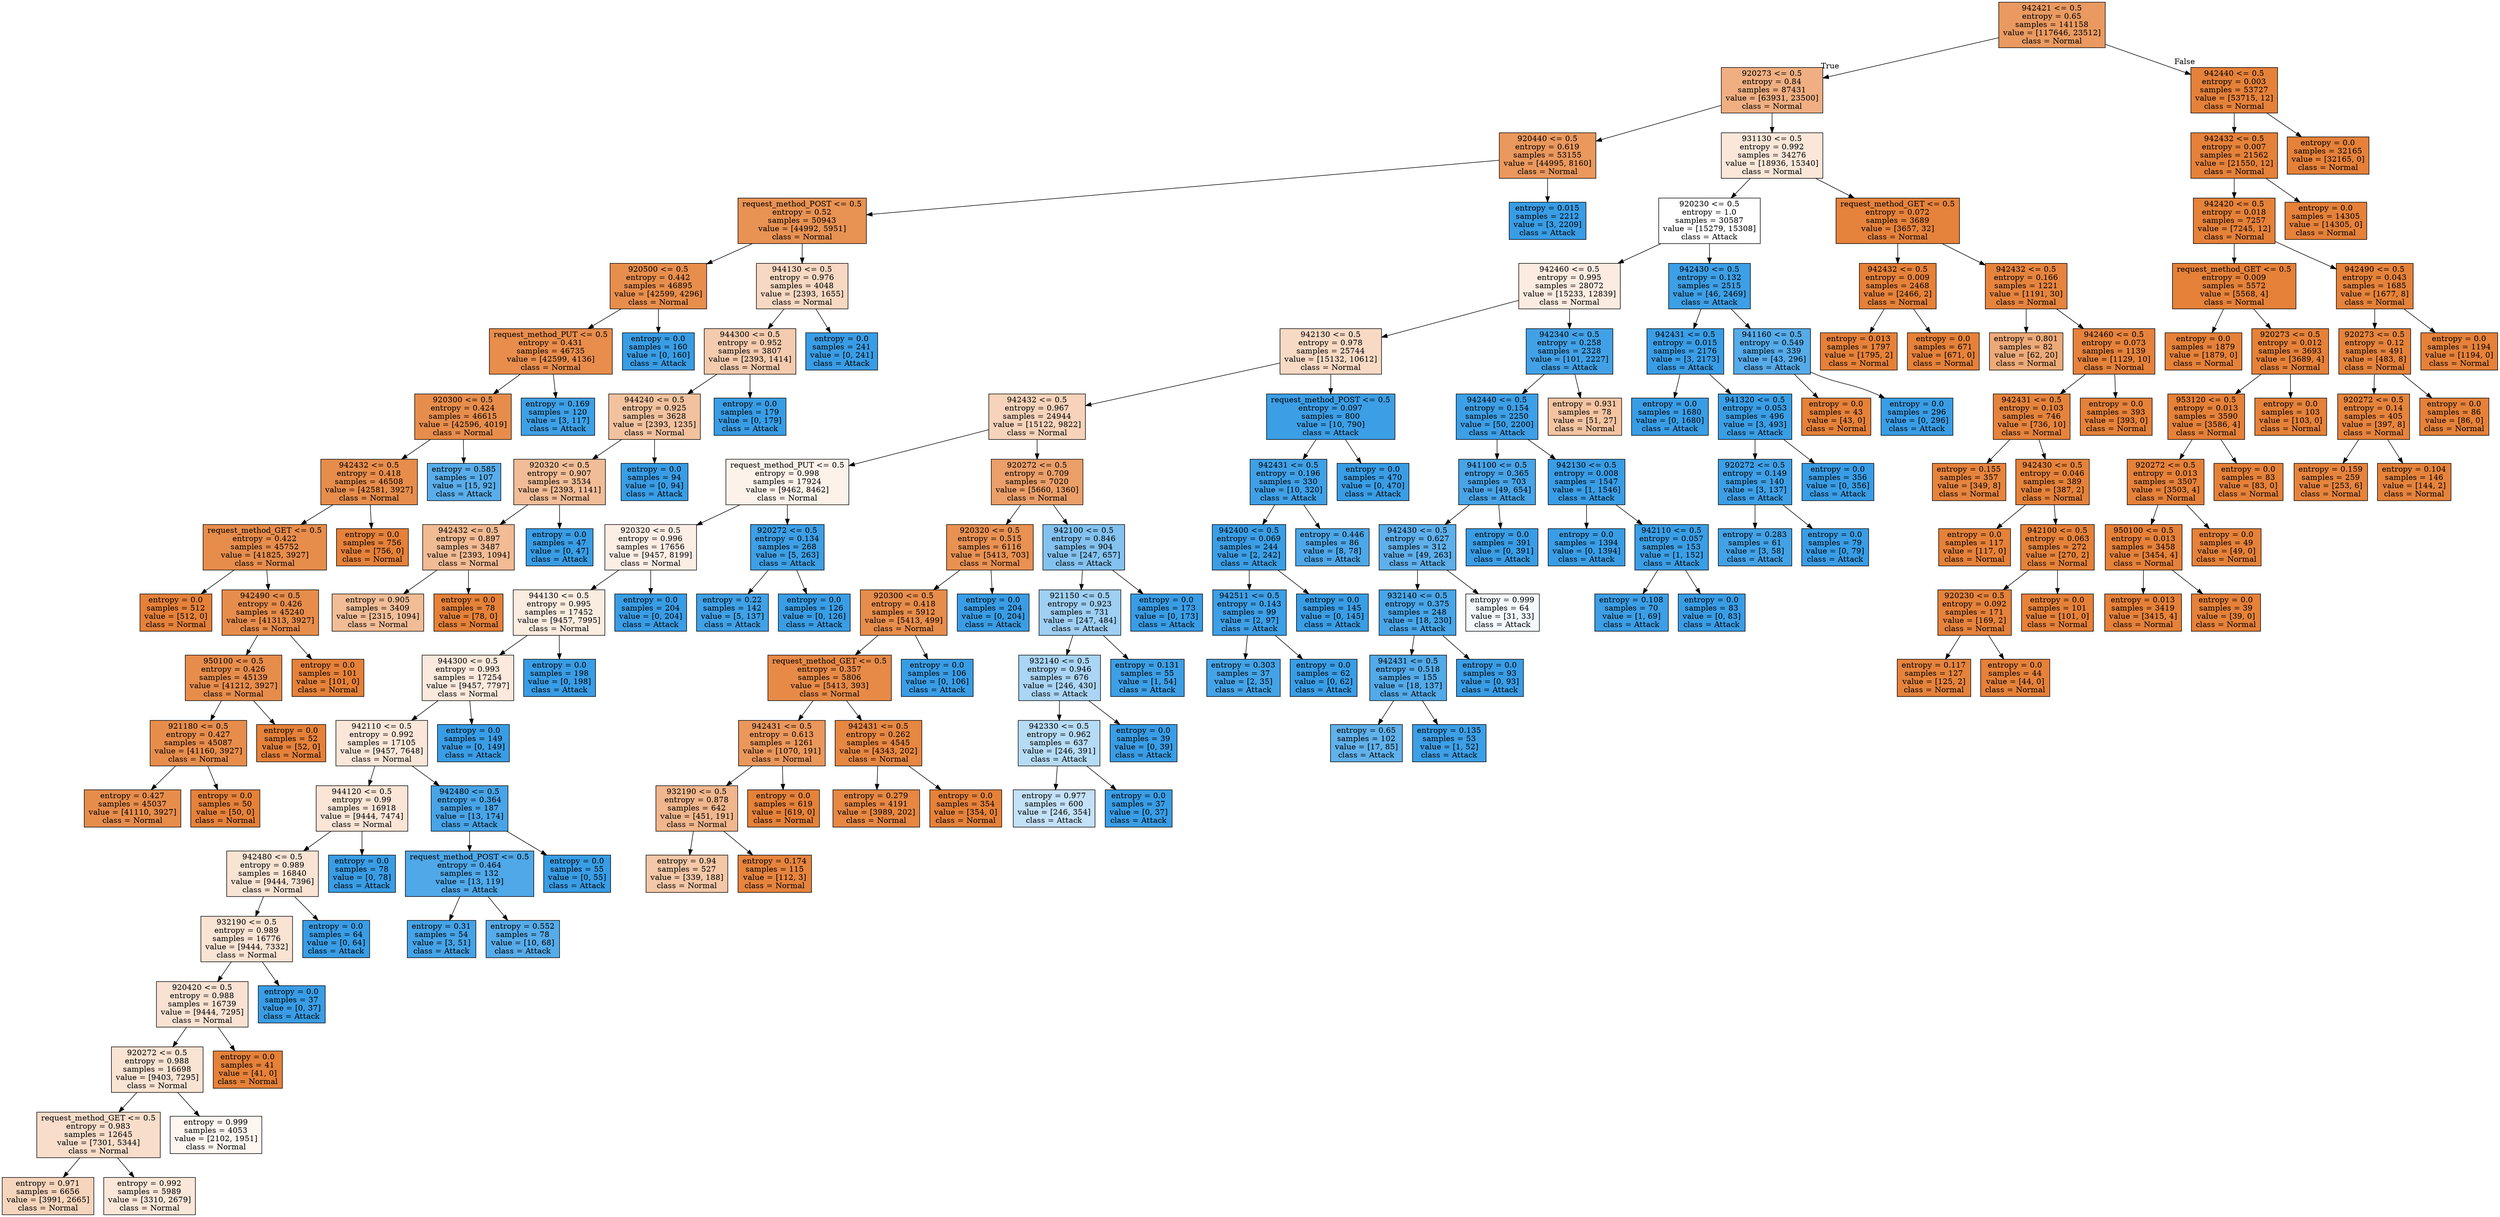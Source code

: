 digraph Tree {
node [shape=box, style="filled", color="black"] ;
0 [label="942421 <= 0.5\nentropy = 0.65\nsamples = 141158\nvalue = [117646, 23512]\nclass = Normal", fillcolor="#ea9a61"] ;
1 [label="920273 <= 0.5\nentropy = 0.84\nsamples = 87431\nvalue = [63931, 23500]\nclass = Normal", fillcolor="#efaf82"] ;
0 -> 1 [labeldistance=2.5, labelangle=45, headlabel="True"] ;
2 [label="920440 <= 0.5\nentropy = 0.619\nsamples = 53155\nvalue = [44995, 8160]\nclass = Normal", fillcolor="#ea985d"] ;
1 -> 2 ;
3 [label="request_method_POST <= 0.5\nentropy = 0.52\nsamples = 50943\nvalue = [44992, 5951]\nclass = Normal", fillcolor="#e89253"] ;
2 -> 3 ;
4 [label="920500 <= 0.5\nentropy = 0.442\nsamples = 46895\nvalue = [42599, 4296]\nclass = Normal", fillcolor="#e88e4d"] ;
3 -> 4 ;
5 [label="request_method_PUT <= 0.5\nentropy = 0.431\nsamples = 46735\nvalue = [42599, 4136]\nclass = Normal", fillcolor="#e88d4c"] ;
4 -> 5 ;
6 [label="920300 <= 0.5\nentropy = 0.424\nsamples = 46615\nvalue = [42596, 4019]\nclass = Normal", fillcolor="#e78d4c"] ;
5 -> 6 ;
7 [label="942432 <= 0.5\nentropy = 0.418\nsamples = 46508\nvalue = [42581, 3927]\nclass = Normal", fillcolor="#e78d4b"] ;
6 -> 7 ;
8 [label="request_method_GET <= 0.5\nentropy = 0.422\nsamples = 45752\nvalue = [41825, 3927]\nclass = Normal", fillcolor="#e78d4c"] ;
7 -> 8 ;
9 [label="entropy = 0.0\nsamples = 512\nvalue = [512, 0]\nclass = Normal", fillcolor="#e58139"] ;
8 -> 9 ;
10 [label="942490 <= 0.5\nentropy = 0.426\nsamples = 45240\nvalue = [41313, 3927]\nclass = Normal", fillcolor="#e78d4c"] ;
8 -> 10 ;
11 [label="950100 <= 0.5\nentropy = 0.426\nsamples = 45139\nvalue = [41212, 3927]\nclass = Normal", fillcolor="#e78d4c"] ;
10 -> 11 ;
12 [label="921180 <= 0.5\nentropy = 0.427\nsamples = 45087\nvalue = [41160, 3927]\nclass = Normal", fillcolor="#e78d4c"] ;
11 -> 12 ;
13 [label="entropy = 0.427\nsamples = 45037\nvalue = [41110, 3927]\nclass = Normal", fillcolor="#e78d4c"] ;
12 -> 13 ;
14 [label="entropy = 0.0\nsamples = 50\nvalue = [50, 0]\nclass = Normal", fillcolor="#e58139"] ;
12 -> 14 ;
15 [label="entropy = 0.0\nsamples = 52\nvalue = [52, 0]\nclass = Normal", fillcolor="#e58139"] ;
11 -> 15 ;
16 [label="entropy = 0.0\nsamples = 101\nvalue = [101, 0]\nclass = Normal", fillcolor="#e58139"] ;
10 -> 16 ;
17 [label="entropy = 0.0\nsamples = 756\nvalue = [756, 0]\nclass = Normal", fillcolor="#e58139"] ;
7 -> 17 ;
18 [label="entropy = 0.585\nsamples = 107\nvalue = [15, 92]\nclass = Attack", fillcolor="#59ade9"] ;
6 -> 18 ;
19 [label="entropy = 0.169\nsamples = 120\nvalue = [3, 117]\nclass = Attack", fillcolor="#3ea0e6"] ;
5 -> 19 ;
20 [label="entropy = 0.0\nsamples = 160\nvalue = [0, 160]\nclass = Attack", fillcolor="#399de5"] ;
4 -> 20 ;
21 [label="944130 <= 0.5\nentropy = 0.976\nsamples = 4048\nvalue = [2393, 1655]\nclass = Normal", fillcolor="#f7d8c2"] ;
3 -> 21 ;
22 [label="944300 <= 0.5\nentropy = 0.952\nsamples = 3807\nvalue = [2393, 1414]\nclass = Normal", fillcolor="#f4cbae"] ;
21 -> 22 ;
23 [label="944240 <= 0.5\nentropy = 0.925\nsamples = 3628\nvalue = [2393, 1235]\nclass = Normal", fillcolor="#f2c29f"] ;
22 -> 23 ;
24 [label="920320 <= 0.5\nentropy = 0.907\nsamples = 3534\nvalue = [2393, 1141]\nclass = Normal", fillcolor="#f1bd97"] ;
23 -> 24 ;
25 [label="942432 <= 0.5\nentropy = 0.897\nsamples = 3487\nvalue = [2393, 1094]\nclass = Normal", fillcolor="#f1bb94"] ;
24 -> 25 ;
26 [label="entropy = 0.905\nsamples = 3409\nvalue = [2315, 1094]\nclass = Normal", fillcolor="#f1bd97"] ;
25 -> 26 ;
27 [label="entropy = 0.0\nsamples = 78\nvalue = [78, 0]\nclass = Normal", fillcolor="#e58139"] ;
25 -> 27 ;
28 [label="entropy = 0.0\nsamples = 47\nvalue = [0, 47]\nclass = Attack", fillcolor="#399de5"] ;
24 -> 28 ;
29 [label="entropy = 0.0\nsamples = 94\nvalue = [0, 94]\nclass = Attack", fillcolor="#399de5"] ;
23 -> 29 ;
30 [label="entropy = 0.0\nsamples = 179\nvalue = [0, 179]\nclass = Attack", fillcolor="#399de5"] ;
22 -> 30 ;
31 [label="entropy = 0.0\nsamples = 241\nvalue = [0, 241]\nclass = Attack", fillcolor="#399de5"] ;
21 -> 31 ;
32 [label="entropy = 0.015\nsamples = 2212\nvalue = [3, 2209]\nclass = Attack", fillcolor="#399de5"] ;
2 -> 32 ;
33 [label="931130 <= 0.5\nentropy = 0.992\nsamples = 34276\nvalue = [18936, 15340]\nclass = Normal", fillcolor="#fae7d9"] ;
1 -> 33 ;
34 [label="920230 <= 0.5\nentropy = 1.0\nsamples = 30587\nvalue = [15279, 15308]\nclass = Attack", fillcolor="#ffffff"] ;
33 -> 34 ;
35 [label="942460 <= 0.5\nentropy = 0.995\nsamples = 28072\nvalue = [15233, 12839]\nclass = Normal", fillcolor="#fbebe0"] ;
34 -> 35 ;
36 [label="942130 <= 0.5\nentropy = 0.978\nsamples = 25744\nvalue = [15132, 10612]\nclass = Normal", fillcolor="#f7d9c4"] ;
35 -> 36 ;
37 [label="942432 <= 0.5\nentropy = 0.967\nsamples = 24944\nvalue = [15122, 9822]\nclass = Normal", fillcolor="#f6d3ba"] ;
36 -> 37 ;
38 [label="request_method_PUT <= 0.5\nentropy = 0.998\nsamples = 17924\nvalue = [9462, 8462]\nclass = Normal", fillcolor="#fcf2ea"] ;
37 -> 38 ;
39 [label="920320 <= 0.5\nentropy = 0.996\nsamples = 17656\nvalue = [9457, 8199]\nclass = Normal", fillcolor="#fceee5"] ;
38 -> 39 ;
40 [label="944130 <= 0.5\nentropy = 0.995\nsamples = 17452\nvalue = [9457, 7995]\nclass = Normal", fillcolor="#fbece0"] ;
39 -> 40 ;
41 [label="944300 <= 0.5\nentropy = 0.993\nsamples = 17254\nvalue = [9457, 7797]\nclass = Normal", fillcolor="#fae9dc"] ;
40 -> 41 ;
42 [label="942110 <= 0.5\nentropy = 0.992\nsamples = 17105\nvalue = [9457, 7648]\nclass = Normal", fillcolor="#fae7d9"] ;
41 -> 42 ;
43 [label="944120 <= 0.5\nentropy = 0.99\nsamples = 16918\nvalue = [9444, 7474]\nclass = Normal", fillcolor="#fae5d6"] ;
42 -> 43 ;
44 [label="942480 <= 0.5\nentropy = 0.989\nsamples = 16840\nvalue = [9444, 7396]\nclass = Normal", fillcolor="#f9e4d4"] ;
43 -> 44 ;
45 [label="932190 <= 0.5\nentropy = 0.989\nsamples = 16776\nvalue = [9444, 7332]\nclass = Normal", fillcolor="#f9e3d3"] ;
44 -> 45 ;
46 [label="920420 <= 0.5\nentropy = 0.988\nsamples = 16739\nvalue = [9444, 7295]\nclass = Normal", fillcolor="#f9e2d2"] ;
45 -> 46 ;
47 [label="920272 <= 0.5\nentropy = 0.988\nsamples = 16698\nvalue = [9403, 7295]\nclass = Normal", fillcolor="#f9e3d3"] ;
46 -> 47 ;
48 [label="request_method_GET <= 0.5\nentropy = 0.983\nsamples = 12645\nvalue = [7301, 5344]\nclass = Normal", fillcolor="#f8ddca"] ;
47 -> 48 ;
49 [label="entropy = 0.971\nsamples = 6656\nvalue = [3991, 2665]\nclass = Normal", fillcolor="#f6d5bd"] ;
48 -> 49 ;
50 [label="entropy = 0.992\nsamples = 5989\nvalue = [3310, 2679]\nclass = Normal", fillcolor="#fae7d9"] ;
48 -> 50 ;
51 [label="entropy = 0.999\nsamples = 4053\nvalue = [2102, 1951]\nclass = Normal", fillcolor="#fdf6f1"] ;
47 -> 51 ;
52 [label="entropy = 0.0\nsamples = 41\nvalue = [41, 0]\nclass = Normal", fillcolor="#e58139"] ;
46 -> 52 ;
53 [label="entropy = 0.0\nsamples = 37\nvalue = [0, 37]\nclass = Attack", fillcolor="#399de5"] ;
45 -> 53 ;
54 [label="entropy = 0.0\nsamples = 64\nvalue = [0, 64]\nclass = Attack", fillcolor="#399de5"] ;
44 -> 54 ;
55 [label="entropy = 0.0\nsamples = 78\nvalue = [0, 78]\nclass = Attack", fillcolor="#399de5"] ;
43 -> 55 ;
56 [label="942480 <= 0.5\nentropy = 0.364\nsamples = 187\nvalue = [13, 174]\nclass = Attack", fillcolor="#48a4e7"] ;
42 -> 56 ;
57 [label="request_method_POST <= 0.5\nentropy = 0.464\nsamples = 132\nvalue = [13, 119]\nclass = Attack", fillcolor="#4fa8e8"] ;
56 -> 57 ;
58 [label="entropy = 0.31\nsamples = 54\nvalue = [3, 51]\nclass = Attack", fillcolor="#45a3e7"] ;
57 -> 58 ;
59 [label="entropy = 0.552\nsamples = 78\nvalue = [10, 68]\nclass = Attack", fillcolor="#56abe9"] ;
57 -> 59 ;
60 [label="entropy = 0.0\nsamples = 55\nvalue = [0, 55]\nclass = Attack", fillcolor="#399de5"] ;
56 -> 60 ;
61 [label="entropy = 0.0\nsamples = 149\nvalue = [0, 149]\nclass = Attack", fillcolor="#399de5"] ;
41 -> 61 ;
62 [label="entropy = 0.0\nsamples = 198\nvalue = [0, 198]\nclass = Attack", fillcolor="#399de5"] ;
40 -> 62 ;
63 [label="entropy = 0.0\nsamples = 204\nvalue = [0, 204]\nclass = Attack", fillcolor="#399de5"] ;
39 -> 63 ;
64 [label="920272 <= 0.5\nentropy = 0.134\nsamples = 268\nvalue = [5, 263]\nclass = Attack", fillcolor="#3d9fe5"] ;
38 -> 64 ;
65 [label="entropy = 0.22\nsamples = 142\nvalue = [5, 137]\nclass = Attack", fillcolor="#40a1e6"] ;
64 -> 65 ;
66 [label="entropy = 0.0\nsamples = 126\nvalue = [0, 126]\nclass = Attack", fillcolor="#399de5"] ;
64 -> 66 ;
67 [label="920272 <= 0.5\nentropy = 0.709\nsamples = 7020\nvalue = [5660, 1360]\nclass = Normal", fillcolor="#eb9f69"] ;
37 -> 67 ;
68 [label="920320 <= 0.5\nentropy = 0.515\nsamples = 6116\nvalue = [5413, 703]\nclass = Normal", fillcolor="#e89153"] ;
67 -> 68 ;
69 [label="920300 <= 0.5\nentropy = 0.418\nsamples = 5912\nvalue = [5413, 499]\nclass = Normal", fillcolor="#e78d4b"] ;
68 -> 69 ;
70 [label="request_method_GET <= 0.5\nentropy = 0.357\nsamples = 5806\nvalue = [5413, 393]\nclass = Normal", fillcolor="#e78a47"] ;
69 -> 70 ;
71 [label="942431 <= 0.5\nentropy = 0.613\nsamples = 1261\nvalue = [1070, 191]\nclass = Normal", fillcolor="#ea975c"] ;
70 -> 71 ;
72 [label="932190 <= 0.5\nentropy = 0.878\nsamples = 642\nvalue = [451, 191]\nclass = Normal", fillcolor="#f0b68d"] ;
71 -> 72 ;
73 [label="entropy = 0.94\nsamples = 527\nvalue = [339, 188]\nclass = Normal", fillcolor="#f3c7a7"] ;
72 -> 73 ;
74 [label="entropy = 0.174\nsamples = 115\nvalue = [112, 3]\nclass = Normal", fillcolor="#e6843e"] ;
72 -> 74 ;
75 [label="entropy = 0.0\nsamples = 619\nvalue = [619, 0]\nclass = Normal", fillcolor="#e58139"] ;
71 -> 75 ;
76 [label="942431 <= 0.5\nentropy = 0.262\nsamples = 4545\nvalue = [4343, 202]\nclass = Normal", fillcolor="#e68742"] ;
70 -> 76 ;
77 [label="entropy = 0.279\nsamples = 4191\nvalue = [3989, 202]\nclass = Normal", fillcolor="#e68743"] ;
76 -> 77 ;
78 [label="entropy = 0.0\nsamples = 354\nvalue = [354, 0]\nclass = Normal", fillcolor="#e58139"] ;
76 -> 78 ;
79 [label="entropy = 0.0\nsamples = 106\nvalue = [0, 106]\nclass = Attack", fillcolor="#399de5"] ;
69 -> 79 ;
80 [label="entropy = 0.0\nsamples = 204\nvalue = [0, 204]\nclass = Attack", fillcolor="#399de5"] ;
68 -> 80 ;
81 [label="942100 <= 0.5\nentropy = 0.846\nsamples = 904\nvalue = [247, 657]\nclass = Attack", fillcolor="#83c2ef"] ;
67 -> 81 ;
82 [label="921150 <= 0.5\nentropy = 0.923\nsamples = 731\nvalue = [247, 484]\nclass = Attack", fillcolor="#9ecff2"] ;
81 -> 82 ;
83 [label="932140 <= 0.5\nentropy = 0.946\nsamples = 676\nvalue = [246, 430]\nclass = Attack", fillcolor="#aad5f4"] ;
82 -> 83 ;
84 [label="942330 <= 0.5\nentropy = 0.962\nsamples = 637\nvalue = [246, 391]\nclass = Attack", fillcolor="#b6dbf5"] ;
83 -> 84 ;
85 [label="entropy = 0.977\nsamples = 600\nvalue = [246, 354]\nclass = Attack", fillcolor="#c3e1f7"] ;
84 -> 85 ;
86 [label="entropy = 0.0\nsamples = 37\nvalue = [0, 37]\nclass = Attack", fillcolor="#399de5"] ;
84 -> 86 ;
87 [label="entropy = 0.0\nsamples = 39\nvalue = [0, 39]\nclass = Attack", fillcolor="#399de5"] ;
83 -> 87 ;
88 [label="entropy = 0.131\nsamples = 55\nvalue = [1, 54]\nclass = Attack", fillcolor="#3d9fe5"] ;
82 -> 88 ;
89 [label="entropy = 0.0\nsamples = 173\nvalue = [0, 173]\nclass = Attack", fillcolor="#399de5"] ;
81 -> 89 ;
90 [label="request_method_POST <= 0.5\nentropy = 0.097\nsamples = 800\nvalue = [10, 790]\nclass = Attack", fillcolor="#3c9ee5"] ;
36 -> 90 ;
91 [label="942431 <= 0.5\nentropy = 0.196\nsamples = 330\nvalue = [10, 320]\nclass = Attack", fillcolor="#3fa0e6"] ;
90 -> 91 ;
92 [label="942400 <= 0.5\nentropy = 0.069\nsamples = 244\nvalue = [2, 242]\nclass = Attack", fillcolor="#3b9ee5"] ;
91 -> 92 ;
93 [label="942511 <= 0.5\nentropy = 0.143\nsamples = 99\nvalue = [2, 97]\nclass = Attack", fillcolor="#3d9fe6"] ;
92 -> 93 ;
94 [label="entropy = 0.303\nsamples = 37\nvalue = [2, 35]\nclass = Attack", fillcolor="#44a3e6"] ;
93 -> 94 ;
95 [label="entropy = 0.0\nsamples = 62\nvalue = [0, 62]\nclass = Attack", fillcolor="#399de5"] ;
93 -> 95 ;
96 [label="entropy = 0.0\nsamples = 145\nvalue = [0, 145]\nclass = Attack", fillcolor="#399de5"] ;
92 -> 96 ;
97 [label="entropy = 0.446\nsamples = 86\nvalue = [8, 78]\nclass = Attack", fillcolor="#4da7e8"] ;
91 -> 97 ;
98 [label="entropy = 0.0\nsamples = 470\nvalue = [0, 470]\nclass = Attack", fillcolor="#399de5"] ;
90 -> 98 ;
99 [label="942340 <= 0.5\nentropy = 0.258\nsamples = 2328\nvalue = [101, 2227]\nclass = Attack", fillcolor="#42a1e6"] ;
35 -> 99 ;
100 [label="942440 <= 0.5\nentropy = 0.154\nsamples = 2250\nvalue = [50, 2200]\nclass = Attack", fillcolor="#3d9fe6"] ;
99 -> 100 ;
101 [label="941100 <= 0.5\nentropy = 0.365\nsamples = 703\nvalue = [49, 654]\nclass = Attack", fillcolor="#48a4e7"] ;
100 -> 101 ;
102 [label="942430 <= 0.5\nentropy = 0.627\nsamples = 312\nvalue = [49, 263]\nclass = Attack", fillcolor="#5eafea"] ;
101 -> 102 ;
103 [label="932140 <= 0.5\nentropy = 0.375\nsamples = 248\nvalue = [18, 230]\nclass = Attack", fillcolor="#48a5e7"] ;
102 -> 103 ;
104 [label="942431 <= 0.5\nentropy = 0.518\nsamples = 155\nvalue = [18, 137]\nclass = Attack", fillcolor="#53aae8"] ;
103 -> 104 ;
105 [label="entropy = 0.65\nsamples = 102\nvalue = [17, 85]\nclass = Attack", fillcolor="#61b1ea"] ;
104 -> 105 ;
106 [label="entropy = 0.135\nsamples = 53\nvalue = [1, 52]\nclass = Attack", fillcolor="#3d9fe6"] ;
104 -> 106 ;
107 [label="entropy = 0.0\nsamples = 93\nvalue = [0, 93]\nclass = Attack", fillcolor="#399de5"] ;
103 -> 107 ;
108 [label="entropy = 0.999\nsamples = 64\nvalue = [31, 33]\nclass = Attack", fillcolor="#f3f9fd"] ;
102 -> 108 ;
109 [label="entropy = 0.0\nsamples = 391\nvalue = [0, 391]\nclass = Attack", fillcolor="#399de5"] ;
101 -> 109 ;
110 [label="942130 <= 0.5\nentropy = 0.008\nsamples = 1547\nvalue = [1, 1546]\nclass = Attack", fillcolor="#399de5"] ;
100 -> 110 ;
111 [label="entropy = 0.0\nsamples = 1394\nvalue = [0, 1394]\nclass = Attack", fillcolor="#399de5"] ;
110 -> 111 ;
112 [label="942110 <= 0.5\nentropy = 0.057\nsamples = 153\nvalue = [1, 152]\nclass = Attack", fillcolor="#3a9ee5"] ;
110 -> 112 ;
113 [label="entropy = 0.108\nsamples = 70\nvalue = [1, 69]\nclass = Attack", fillcolor="#3c9ee5"] ;
112 -> 113 ;
114 [label="entropy = 0.0\nsamples = 83\nvalue = [0, 83]\nclass = Attack", fillcolor="#399de5"] ;
112 -> 114 ;
115 [label="entropy = 0.931\nsamples = 78\nvalue = [51, 27]\nclass = Normal", fillcolor="#f3c4a2"] ;
99 -> 115 ;
116 [label="942430 <= 0.5\nentropy = 0.132\nsamples = 2515\nvalue = [46, 2469]\nclass = Attack", fillcolor="#3d9fe5"] ;
34 -> 116 ;
117 [label="942431 <= 0.5\nentropy = 0.015\nsamples = 2176\nvalue = [3, 2173]\nclass = Attack", fillcolor="#399de5"] ;
116 -> 117 ;
118 [label="entropy = 0.0\nsamples = 1680\nvalue = [0, 1680]\nclass = Attack", fillcolor="#399de5"] ;
117 -> 118 ;
119 [label="941320 <= 0.5\nentropy = 0.053\nsamples = 496\nvalue = [3, 493]\nclass = Attack", fillcolor="#3a9ee5"] ;
117 -> 119 ;
120 [label="920272 <= 0.5\nentropy = 0.149\nsamples = 140\nvalue = [3, 137]\nclass = Attack", fillcolor="#3d9fe6"] ;
119 -> 120 ;
121 [label="entropy = 0.283\nsamples = 61\nvalue = [3, 58]\nclass = Attack", fillcolor="#43a2e6"] ;
120 -> 121 ;
122 [label="entropy = 0.0\nsamples = 79\nvalue = [0, 79]\nclass = Attack", fillcolor="#399de5"] ;
120 -> 122 ;
123 [label="entropy = 0.0\nsamples = 356\nvalue = [0, 356]\nclass = Attack", fillcolor="#399de5"] ;
119 -> 123 ;
124 [label="941160 <= 0.5\nentropy = 0.549\nsamples = 339\nvalue = [43, 296]\nclass = Attack", fillcolor="#56abe9"] ;
116 -> 124 ;
125 [label="entropy = 0.0\nsamples = 43\nvalue = [43, 0]\nclass = Normal", fillcolor="#e58139"] ;
124 -> 125 ;
126 [label="entropy = 0.0\nsamples = 296\nvalue = [0, 296]\nclass = Attack", fillcolor="#399de5"] ;
124 -> 126 ;
127 [label="request_method_GET <= 0.5\nentropy = 0.072\nsamples = 3689\nvalue = [3657, 32]\nclass = Normal", fillcolor="#e5823b"] ;
33 -> 127 ;
128 [label="942432 <= 0.5\nentropy = 0.009\nsamples = 2468\nvalue = [2466, 2]\nclass = Normal", fillcolor="#e58139"] ;
127 -> 128 ;
129 [label="entropy = 0.013\nsamples = 1797\nvalue = [1795, 2]\nclass = Normal", fillcolor="#e58139"] ;
128 -> 129 ;
130 [label="entropy = 0.0\nsamples = 671\nvalue = [671, 0]\nclass = Normal", fillcolor="#e58139"] ;
128 -> 130 ;
131 [label="942432 <= 0.5\nentropy = 0.166\nsamples = 1221\nvalue = [1191, 30]\nclass = Normal", fillcolor="#e6843e"] ;
127 -> 131 ;
132 [label="entropy = 0.801\nsamples = 82\nvalue = [62, 20]\nclass = Normal", fillcolor="#edaa79"] ;
131 -> 132 ;
133 [label="942460 <= 0.5\nentropy = 0.073\nsamples = 1139\nvalue = [1129, 10]\nclass = Normal", fillcolor="#e5823b"] ;
131 -> 133 ;
134 [label="942431 <= 0.5\nentropy = 0.103\nsamples = 746\nvalue = [736, 10]\nclass = Normal", fillcolor="#e5833c"] ;
133 -> 134 ;
135 [label="entropy = 0.155\nsamples = 357\nvalue = [349, 8]\nclass = Normal", fillcolor="#e6843e"] ;
134 -> 135 ;
136 [label="942430 <= 0.5\nentropy = 0.046\nsamples = 389\nvalue = [387, 2]\nclass = Normal", fillcolor="#e5823a"] ;
134 -> 136 ;
137 [label="entropy = 0.0\nsamples = 117\nvalue = [117, 0]\nclass = Normal", fillcolor="#e58139"] ;
136 -> 137 ;
138 [label="942100 <= 0.5\nentropy = 0.063\nsamples = 272\nvalue = [270, 2]\nclass = Normal", fillcolor="#e5823a"] ;
136 -> 138 ;
139 [label="920230 <= 0.5\nentropy = 0.092\nsamples = 171\nvalue = [169, 2]\nclass = Normal", fillcolor="#e5823b"] ;
138 -> 139 ;
140 [label="entropy = 0.117\nsamples = 127\nvalue = [125, 2]\nclass = Normal", fillcolor="#e5833c"] ;
139 -> 140 ;
141 [label="entropy = 0.0\nsamples = 44\nvalue = [44, 0]\nclass = Normal", fillcolor="#e58139"] ;
139 -> 141 ;
142 [label="entropy = 0.0\nsamples = 101\nvalue = [101, 0]\nclass = Normal", fillcolor="#e58139"] ;
138 -> 142 ;
143 [label="entropy = 0.0\nsamples = 393\nvalue = [393, 0]\nclass = Normal", fillcolor="#e58139"] ;
133 -> 143 ;
144 [label="942440 <= 0.5\nentropy = 0.003\nsamples = 53727\nvalue = [53715, 12]\nclass = Normal", fillcolor="#e58139"] ;
0 -> 144 [labeldistance=2.5, labelangle=-45, headlabel="False"] ;
145 [label="942432 <= 0.5\nentropy = 0.007\nsamples = 21562\nvalue = [21550, 12]\nclass = Normal", fillcolor="#e58139"] ;
144 -> 145 ;
146 [label="942420 <= 0.5\nentropy = 0.018\nsamples = 7257\nvalue = [7245, 12]\nclass = Normal", fillcolor="#e58139"] ;
145 -> 146 ;
147 [label="request_method_GET <= 0.5\nentropy = 0.009\nsamples = 5572\nvalue = [5568, 4]\nclass = Normal", fillcolor="#e58139"] ;
146 -> 147 ;
148 [label="entropy = 0.0\nsamples = 1879\nvalue = [1879, 0]\nclass = Normal", fillcolor="#e58139"] ;
147 -> 148 ;
149 [label="920273 <= 0.5\nentropy = 0.012\nsamples = 3693\nvalue = [3689, 4]\nclass = Normal", fillcolor="#e58139"] ;
147 -> 149 ;
150 [label="953120 <= 0.5\nentropy = 0.013\nsamples = 3590\nvalue = [3586, 4]\nclass = Normal", fillcolor="#e58139"] ;
149 -> 150 ;
151 [label="920272 <= 0.5\nentropy = 0.013\nsamples = 3507\nvalue = [3503, 4]\nclass = Normal", fillcolor="#e58139"] ;
150 -> 151 ;
152 [label="950100 <= 0.5\nentropy = 0.013\nsamples = 3458\nvalue = [3454, 4]\nclass = Normal", fillcolor="#e58139"] ;
151 -> 152 ;
153 [label="entropy = 0.013\nsamples = 3419\nvalue = [3415, 4]\nclass = Normal", fillcolor="#e58139"] ;
152 -> 153 ;
154 [label="entropy = 0.0\nsamples = 39\nvalue = [39, 0]\nclass = Normal", fillcolor="#e58139"] ;
152 -> 154 ;
155 [label="entropy = 0.0\nsamples = 49\nvalue = [49, 0]\nclass = Normal", fillcolor="#e58139"] ;
151 -> 155 ;
156 [label="entropy = 0.0\nsamples = 83\nvalue = [83, 0]\nclass = Normal", fillcolor="#e58139"] ;
150 -> 156 ;
157 [label="entropy = 0.0\nsamples = 103\nvalue = [103, 0]\nclass = Normal", fillcolor="#e58139"] ;
149 -> 157 ;
158 [label="942490 <= 0.5\nentropy = 0.043\nsamples = 1685\nvalue = [1677, 8]\nclass = Normal", fillcolor="#e5823a"] ;
146 -> 158 ;
159 [label="920273 <= 0.5\nentropy = 0.12\nsamples = 491\nvalue = [483, 8]\nclass = Normal", fillcolor="#e5833c"] ;
158 -> 159 ;
160 [label="920272 <= 0.5\nentropy = 0.14\nsamples = 405\nvalue = [397, 8]\nclass = Normal", fillcolor="#e6843d"] ;
159 -> 160 ;
161 [label="entropy = 0.159\nsamples = 259\nvalue = [253, 6]\nclass = Normal", fillcolor="#e6843e"] ;
160 -> 161 ;
162 [label="entropy = 0.104\nsamples = 146\nvalue = [144, 2]\nclass = Normal", fillcolor="#e5833c"] ;
160 -> 162 ;
163 [label="entropy = 0.0\nsamples = 86\nvalue = [86, 0]\nclass = Normal", fillcolor="#e58139"] ;
159 -> 163 ;
164 [label="entropy = 0.0\nsamples = 1194\nvalue = [1194, 0]\nclass = Normal", fillcolor="#e58139"] ;
158 -> 164 ;
165 [label="entropy = 0.0\nsamples = 14305\nvalue = [14305, 0]\nclass = Normal", fillcolor="#e58139"] ;
145 -> 165 ;
166 [label="entropy = 0.0\nsamples = 32165\nvalue = [32165, 0]\nclass = Normal", fillcolor="#e58139"] ;
144 -> 166 ;
}